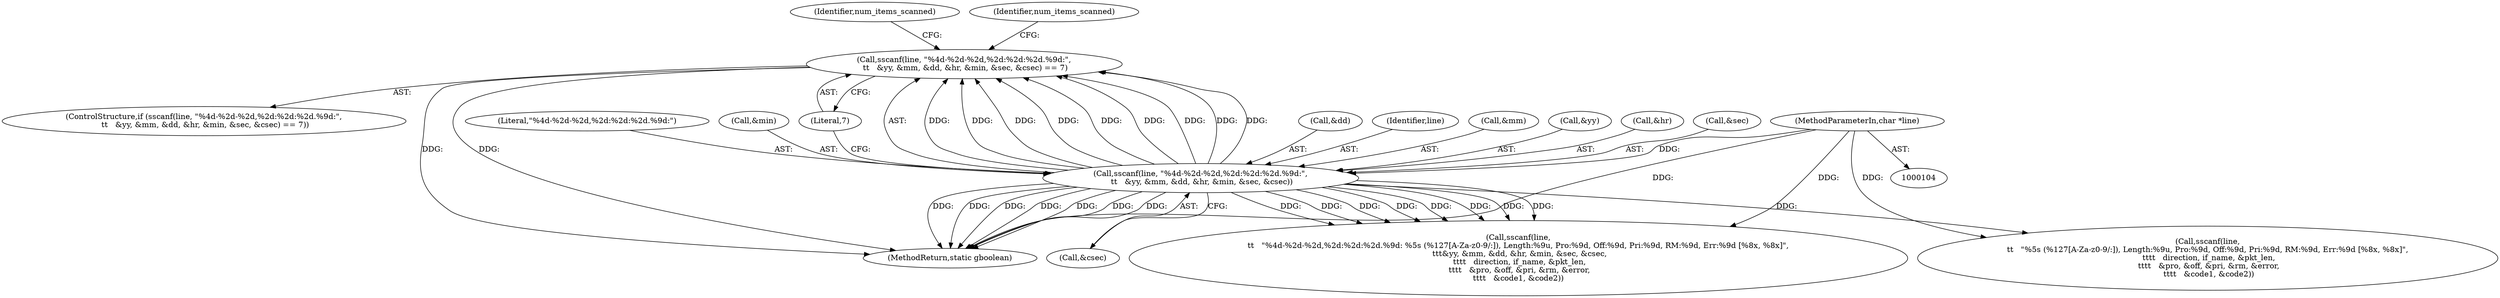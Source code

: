 digraph "0_wireshark_f5ec0afb766f19519ea9623152cca3bbe2229500_2@API" {
"1000153" [label="(Call,sscanf(line, \"%4d-%2d-%2d,%2d:%2d:%2d.%9d:\",\n \t\t   &yy, &mm, &dd, &hr, &min, &sec, &csec) == 7)"];
"1000154" [label="(Call,sscanf(line, \"%4d-%2d-%2d,%2d:%2d:%2d.%9d:\",\n \t\t   &yy, &mm, &dd, &hr, &min, &sec, &csec))"];
"1000108" [label="(MethodParameterIn,char *line)"];
"1000161" [label="(Call,&dd)"];
"1000155" [label="(Identifier,line)"];
"1000152" [label="(ControlStructure,if (sscanf(line, \"%4d-%2d-%2d,%2d:%2d:%2d.%9d:\",\n \t\t   &yy, &mm, &dd, &hr, &min, &sec, &csec) == 7))"];
"1000159" [label="(Call,&mm)"];
"1000157" [label="(Call,&yy)"];
"1000163" [label="(Call,&hr)"];
"1000108" [label="(MethodParameterIn,char *line)"];
"1000167" [label="(Call,&sec)"];
"1000229" [label="(Identifier,num_items_scanned)"];
"1000175" [label="(Call,sscanf(line,\n\t\t   \"%4d-%2d-%2d,%2d:%2d:%2d.%9d: %5s (%127[A-Za-z0-9/:]), Length:%9u, Pro:%9d, Off:%9d, Pri:%9d, RM:%9d, Err:%9d [%8x, %8x]\",\n \t\t\t&yy, &mm, &dd, &hr, &min, &sec, &csec,\n \t\t\t\t   direction, if_name, &pkt_len,\n \t\t\t\t   &pro, &off, &pri, &rm, &error,\n\t\t\t\t   &code1, &code2))"];
"1000578" [label="(MethodReturn,static gboolean)"];
"1000156" [label="(Literal,\"%4d-%2d-%2d,%2d:%2d:%2d.%9d:\")"];
"1000165" [label="(Call,&min)"];
"1000174" [label="(Identifier,num_items_scanned)"];
"1000169" [label="(Call,&csec)"];
"1000153" [label="(Call,sscanf(line, \"%4d-%2d-%2d,%2d:%2d:%2d.%9d:\",\n \t\t   &yy, &mm, &dd, &hr, &min, &sec, &csec) == 7)"];
"1000230" [label="(Call,sscanf(line,\n\t\t   \"%5s (%127[A-Za-z0-9/:]), Length:%9u, Pro:%9d, Off:%9d, Pri:%9d, RM:%9d, Err:%9d [%8x, %8x]\",\n \t\t\t\t   direction, if_name, &pkt_len,\n \t\t\t\t   &pro, &off, &pri, &rm, &error,\n \t\t\t\t   &code1, &code2))"];
"1000154" [label="(Call,sscanf(line, \"%4d-%2d-%2d,%2d:%2d:%2d.%9d:\",\n \t\t   &yy, &mm, &dd, &hr, &min, &sec, &csec))"];
"1000171" [label="(Literal,7)"];
"1000153" -> "1000152"  [label="AST: "];
"1000153" -> "1000171"  [label="CFG: "];
"1000154" -> "1000153"  [label="AST: "];
"1000171" -> "1000153"  [label="AST: "];
"1000174" -> "1000153"  [label="CFG: "];
"1000229" -> "1000153"  [label="CFG: "];
"1000153" -> "1000578"  [label="DDG: "];
"1000153" -> "1000578"  [label="DDG: "];
"1000154" -> "1000153"  [label="DDG: "];
"1000154" -> "1000153"  [label="DDG: "];
"1000154" -> "1000153"  [label="DDG: "];
"1000154" -> "1000153"  [label="DDG: "];
"1000154" -> "1000153"  [label="DDG: "];
"1000154" -> "1000153"  [label="DDG: "];
"1000154" -> "1000153"  [label="DDG: "];
"1000154" -> "1000153"  [label="DDG: "];
"1000154" -> "1000153"  [label="DDG: "];
"1000154" -> "1000169"  [label="CFG: "];
"1000155" -> "1000154"  [label="AST: "];
"1000156" -> "1000154"  [label="AST: "];
"1000157" -> "1000154"  [label="AST: "];
"1000159" -> "1000154"  [label="AST: "];
"1000161" -> "1000154"  [label="AST: "];
"1000163" -> "1000154"  [label="AST: "];
"1000165" -> "1000154"  [label="AST: "];
"1000167" -> "1000154"  [label="AST: "];
"1000169" -> "1000154"  [label="AST: "];
"1000171" -> "1000154"  [label="CFG: "];
"1000154" -> "1000578"  [label="DDG: "];
"1000154" -> "1000578"  [label="DDG: "];
"1000154" -> "1000578"  [label="DDG: "];
"1000154" -> "1000578"  [label="DDG: "];
"1000154" -> "1000578"  [label="DDG: "];
"1000154" -> "1000578"  [label="DDG: "];
"1000154" -> "1000578"  [label="DDG: "];
"1000108" -> "1000154"  [label="DDG: "];
"1000154" -> "1000175"  [label="DDG: "];
"1000154" -> "1000175"  [label="DDG: "];
"1000154" -> "1000175"  [label="DDG: "];
"1000154" -> "1000175"  [label="DDG: "];
"1000154" -> "1000175"  [label="DDG: "];
"1000154" -> "1000175"  [label="DDG: "];
"1000154" -> "1000175"  [label="DDG: "];
"1000154" -> "1000175"  [label="DDG: "];
"1000154" -> "1000230"  [label="DDG: "];
"1000108" -> "1000104"  [label="AST: "];
"1000108" -> "1000578"  [label="DDG: "];
"1000108" -> "1000175"  [label="DDG: "];
"1000108" -> "1000230"  [label="DDG: "];
}
